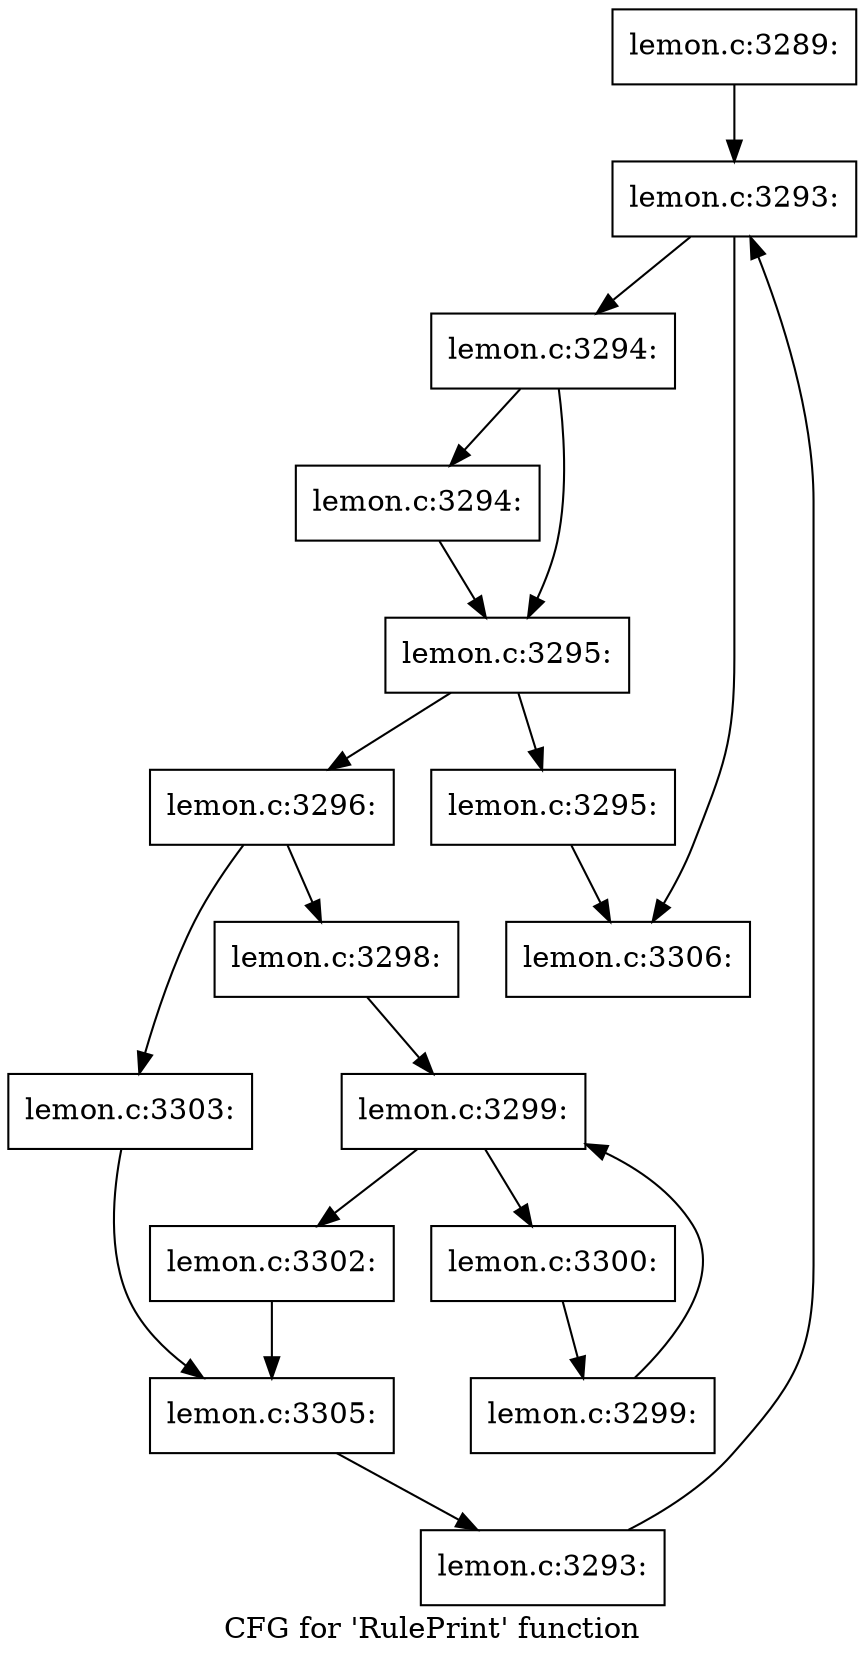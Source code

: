 digraph "CFG for 'RulePrint' function" {
	label="CFG for 'RulePrint' function";

	Node0x562565458de0 [shape=record,label="{lemon.c:3289:}"];
	Node0x562565458de0 -> Node0x5625654663b0;
	Node0x5625654663b0 [shape=record,label="{lemon.c:3293:}"];
	Node0x5625654663b0 -> Node0x5625654665d0;
	Node0x5625654663b0 -> Node0x562565466200;
	Node0x5625654665d0 [shape=record,label="{lemon.c:3294:}"];
	Node0x5625654665d0 -> Node0x562565466bb0;
	Node0x5625654665d0 -> Node0x562565466c00;
	Node0x562565466bb0 [shape=record,label="{lemon.c:3294:}"];
	Node0x562565466bb0 -> Node0x562565466c00;
	Node0x562565466c00 [shape=record,label="{lemon.c:3295:}"];
	Node0x562565466c00 -> Node0x562565467300;
	Node0x562565466c00 -> Node0x562565467350;
	Node0x562565467300 [shape=record,label="{lemon.c:3295:}"];
	Node0x562565467300 -> Node0x562565466200;
	Node0x562565467350 [shape=record,label="{lemon.c:3296:}"];
	Node0x562565467350 -> Node0x562565467e30;
	Node0x562565467350 -> Node0x562565467ed0;
	Node0x562565467e30 [shape=record,label="{lemon.c:3298:}"];
	Node0x562565467e30 -> Node0x562565468b90;
	Node0x562565468b90 [shape=record,label="{lemon.c:3299:}"];
	Node0x562565468b90 -> Node0x562565468db0;
	Node0x562565468b90 -> Node0x5625654689e0;
	Node0x562565468db0 [shape=record,label="{lemon.c:3300:}"];
	Node0x562565468db0 -> Node0x562565468d20;
	Node0x562565468d20 [shape=record,label="{lemon.c:3299:}"];
	Node0x562565468d20 -> Node0x562565468b90;
	Node0x5625654689e0 [shape=record,label="{lemon.c:3302:}"];
	Node0x5625654689e0 -> Node0x562565467e80;
	Node0x562565467ed0 [shape=record,label="{lemon.c:3303:}"];
	Node0x562565467ed0 -> Node0x562565467e80;
	Node0x562565467e80 [shape=record,label="{lemon.c:3305:}"];
	Node0x562565467e80 -> Node0x562565466540;
	Node0x562565466540 [shape=record,label="{lemon.c:3293:}"];
	Node0x562565466540 -> Node0x5625654663b0;
	Node0x562565466200 [shape=record,label="{lemon.c:3306:}"];
}
